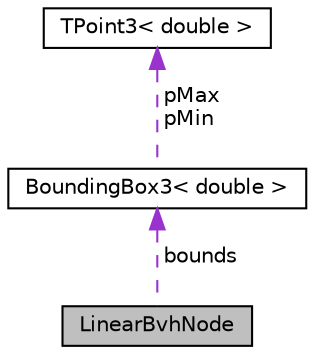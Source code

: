 digraph "LinearBvhNode"
{
 // LATEX_PDF_SIZE
  edge [fontname="Helvetica",fontsize="10",labelfontname="Helvetica",labelfontsize="10"];
  node [fontname="Helvetica",fontsize="10",shape="box"];
  Node1 [label="LinearBvhNode",height=0.2,width=0.4,color="black", fillcolor="grey75", style="filled", fontcolor="black",tooltip="Bvh Nodes in Dfs-Order."];
  Node2 -> Node1 [dir="back",color="darkorchid3",fontsize="10",style="dashed",label=" bounds" ];
  Node2 [label="BoundingBox3\< double \>",height=0.2,width=0.4,color="black", fillcolor="white", style="filled",URL="$class_bounding_box3.html",tooltip=" "];
  Node3 -> Node2 [dir="back",color="darkorchid3",fontsize="10",style="dashed",label=" pMax\npMin" ];
  Node3 [label="TPoint3\< double \>",height=0.2,width=0.4,color="black", fillcolor="white", style="filled",URL="$struct_t_point3.html",tooltip=" "];
}
